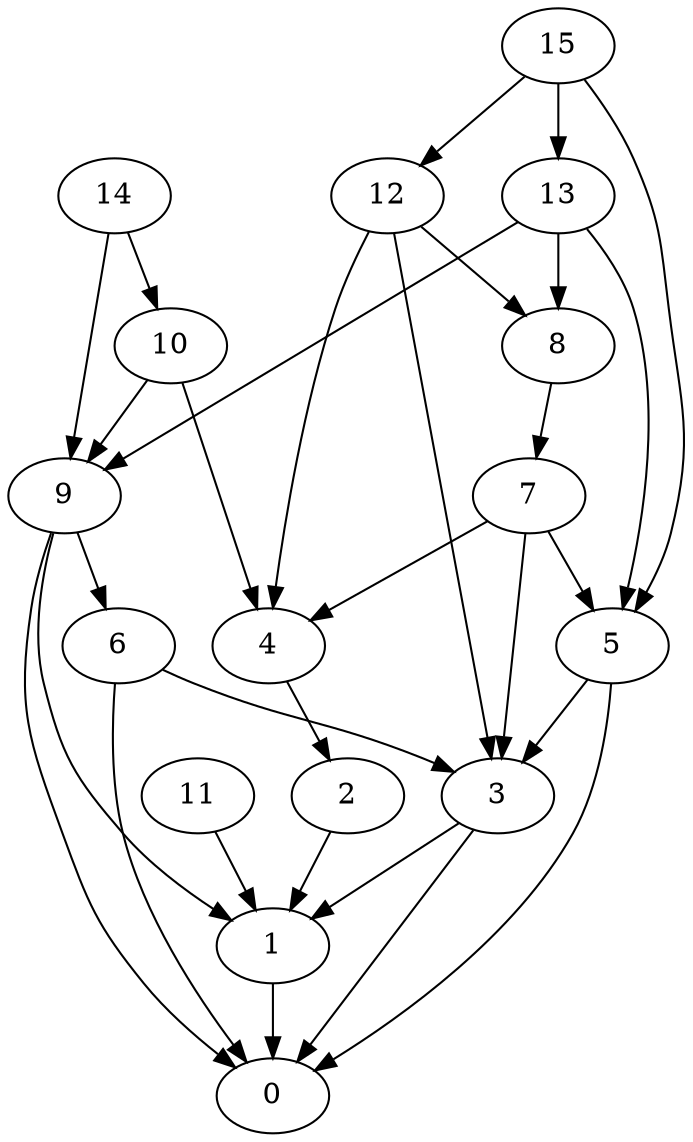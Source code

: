 digraph "Random_Nodes_16_Density_1.88_CCR_0.10_WeightType_Random" {
	graph ["Duplicate states"=0,
		GraphType=Random,
		"Max states in OPEN"=0,
		Modes="120000ms; topo-ordered tasks, ; Pruning: task equivalence, fixed order ready list, ; F-value: ; Optimisation: best schedule length (\
SL) optimisation on equal, ",
		NumberOfTasks=16,
		"Pruned using list schedule length"=39,
		"States removed from OPEN"=0,
		TargetSystem="Homogeneous-2",
		"Time to schedule (ms)"=110,
		"Total idle time"=0,
		"Total schedule length"=1083,
		"Total sequential time"=1920,
		"Total states created"=163
	];
	14	["Finish time"=221,
		Processor=0,
		"Start time"=0,
		Weight=221];
	10	["Finish time"=398,
		Processor=0,
		"Start time"=221,
		Weight=177];
	14 -> 10	[Weight=5];
	9	["Finish time"=575,
		Processor=0,
		"Start time"=398,
		Weight=177];
	14 -> 9	[Weight=9];
	15	["Finish time"=88,
		Processor=1,
		"Start time"=0,
		Weight=88];
	13	["Finish time"=286,
		Processor=1,
		"Start time"=132,
		Weight=154];
	15 -> 13	[Weight=9];
	12	["Finish time"=132,
		Processor=1,
		"Start time"=88,
		Weight=44];
	15 -> 12	[Weight=9];
	5	["Finish time"=749,
		Processor=1,
		"Start time"=617,
		Weight=132];
	15 -> 5	[Weight=6];
	10 -> 9	[Weight=9];
	4	["Finish time"=573,
		Processor=1,
		"Start time"=529,
		Weight=44];
	10 -> 4	[Weight=8];
	8	["Finish time"=485,
		Processor=1,
		"Start time"=286,
		Weight=199];
	13 -> 8	[Weight=5];
	13 -> 9	[Weight=8];
	13 -> 5	[Weight=2];
	12 -> 8	[Weight=3];
	12 -> 4	[Weight=7];
	3	["Finish time"=840,
		Processor=0,
		"Start time"=774,
		Weight=66];
	12 -> 3	[Weight=7];
	7	["Finish time"=529,
		Processor=1,
		"Start time"=485,
		Weight=44];
	8 -> 7	[Weight=5];
	6	["Finish time"=774,
		Processor=0,
		"Start time"=575,
		Weight=199];
	9 -> 6	[Weight=2];
	1	["Finish time"=1039,
		Processor=0,
		"Start time"=840,
		Weight=199];
	9 -> 1	[Weight=7];
	0	["Finish time"=1083,
		Processor=0,
		"Start time"=1039,
		Weight=44];
	9 -> 0	[Weight=3];
	6 -> 3	[Weight=7];
	6 -> 0	[Weight=6];
	7 -> 5	[Weight=10];
	7 -> 4	[Weight=6];
	7 -> 3	[Weight=10];
	5 -> 3	[Weight=6];
	5 -> 0	[Weight=4];
	2	["Finish time"=617,
		Processor=1,
		"Start time"=573,
		Weight=44];
	4 -> 2	[Weight=9];
	11	["Finish time"=837,
		Processor=1,
		"Start time"=749,
		Weight=88];
	11 -> 1	[Weight=3];
	3 -> 1	[Weight=7];
	3 -> 0	[Weight=9];
	2 -> 1	[Weight=8];
	1 -> 0	[Weight=3];
}
